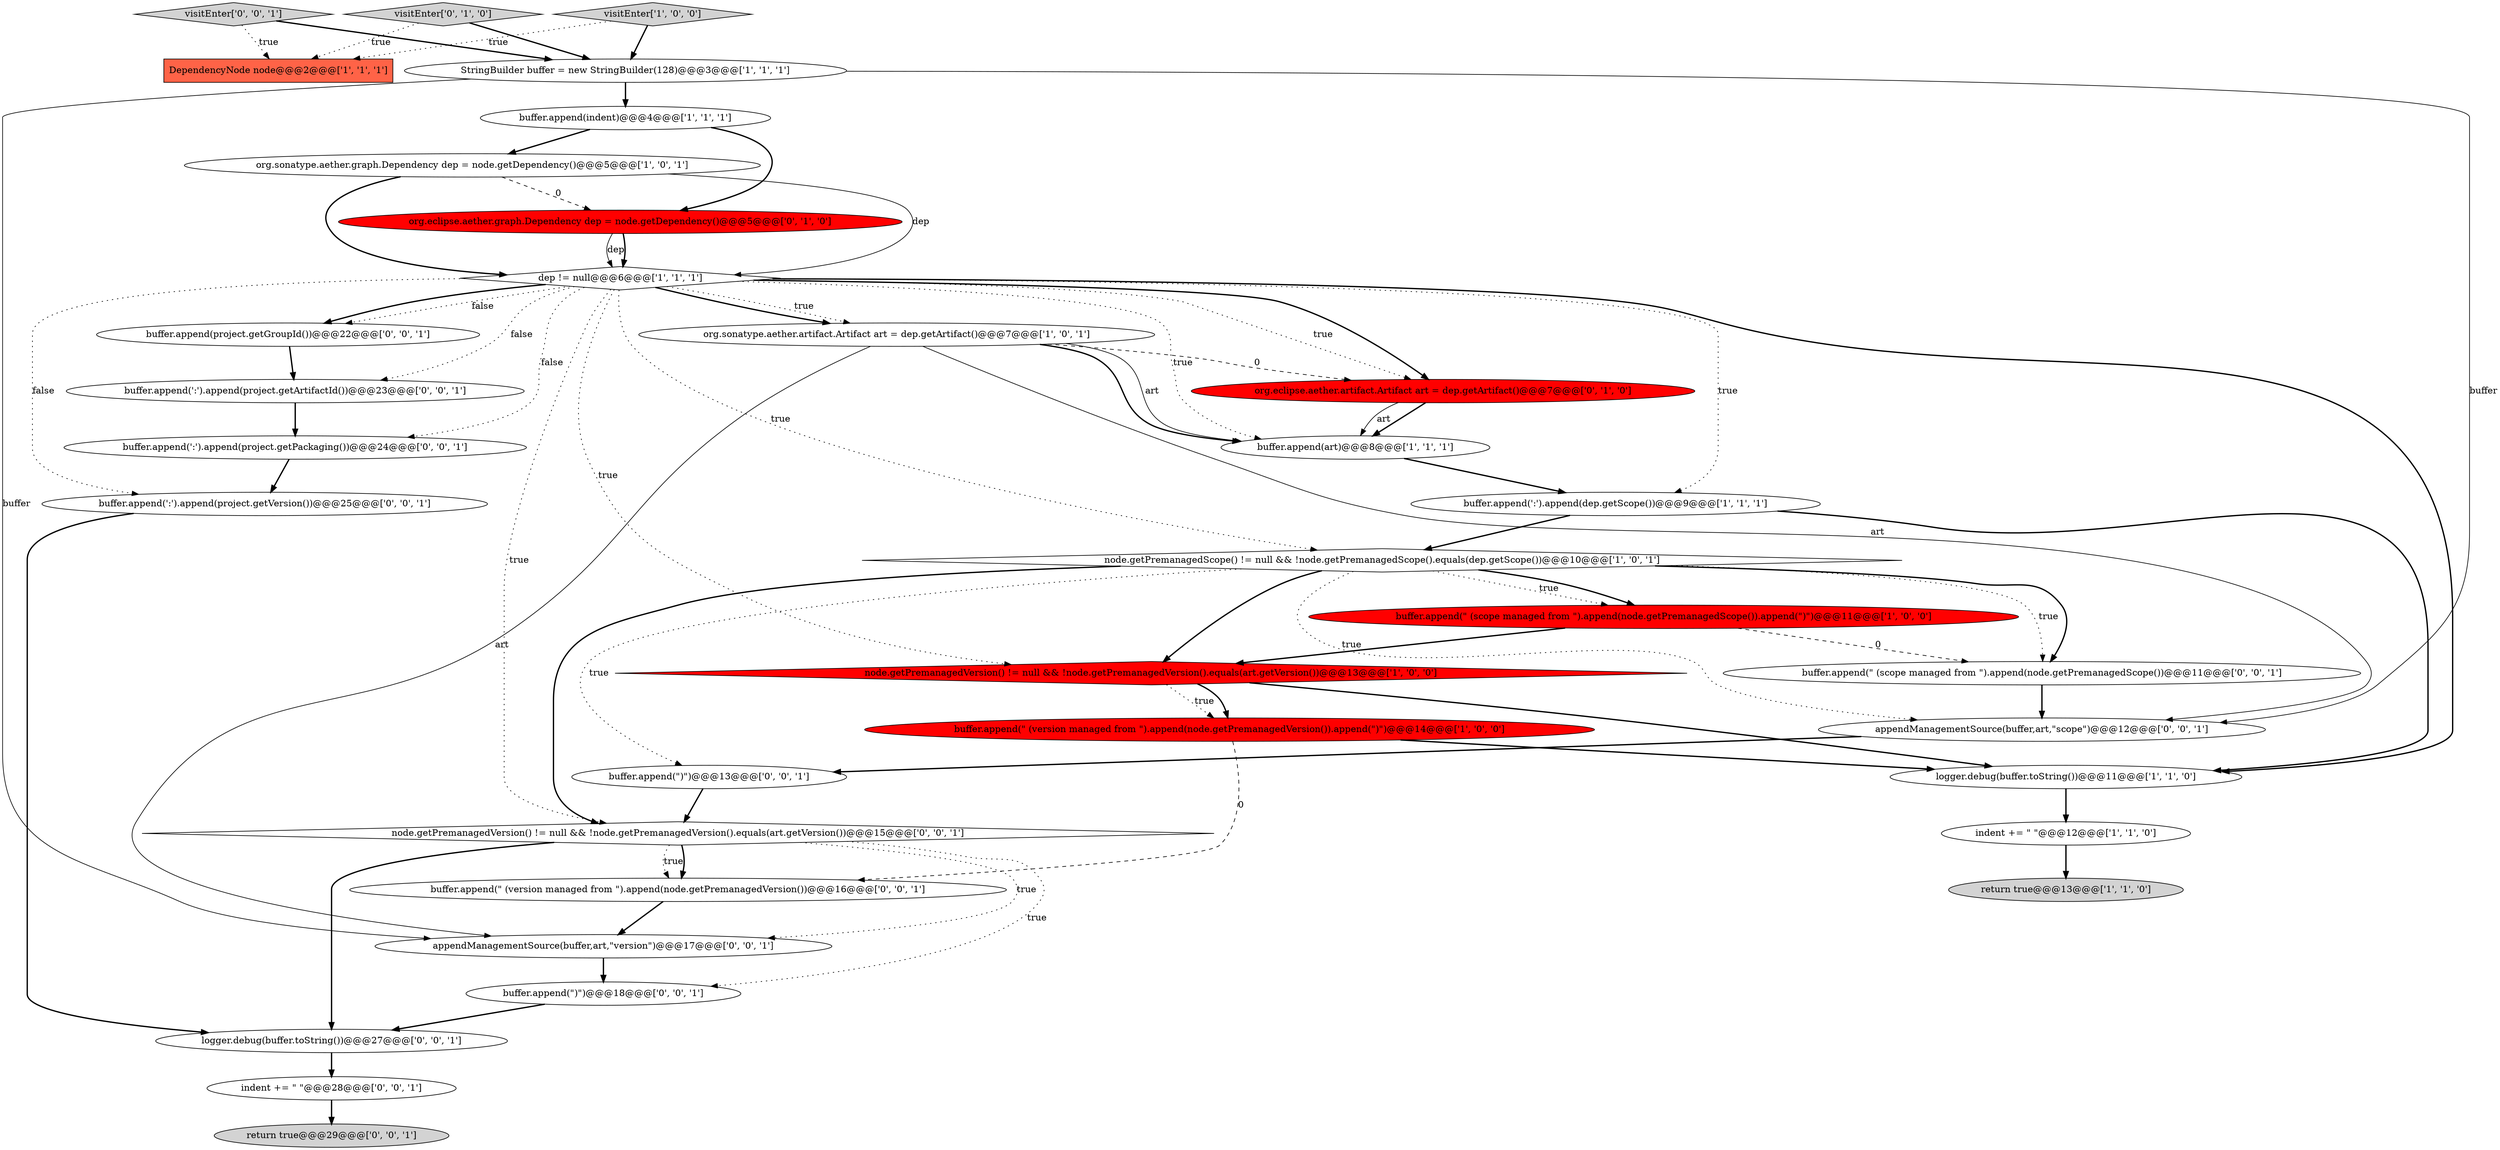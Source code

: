 digraph {
20 [style = filled, label = "appendManagementSource(buffer,art,\"scope\")@@@12@@@['0', '0', '1']", fillcolor = white, shape = ellipse image = "AAA0AAABBB3BBB"];
11 [style = filled, label = "org.sonatype.aether.graph.Dependency dep = node.getDependency()@@@5@@@['1', '0', '1']", fillcolor = white, shape = ellipse image = "AAA0AAABBB1BBB"];
22 [style = filled, label = "node.getPremanagedVersion() != null && !node.getPremanagedVersion().equals(art.getVersion())@@@15@@@['0', '0', '1']", fillcolor = white, shape = diamond image = "AAA0AAABBB3BBB"];
12 [style = filled, label = "buffer.append(\" (version managed from \").append(node.getPremanagedVersion()).append(\")\")@@@14@@@['1', '0', '0']", fillcolor = red, shape = ellipse image = "AAA1AAABBB1BBB"];
31 [style = filled, label = "indent += \" \"@@@28@@@['0', '0', '1']", fillcolor = white, shape = ellipse image = "AAA0AAABBB3BBB"];
14 [style = filled, label = "node.getPremanagedVersion() != null && !node.getPremanagedVersion().equals(art.getVersion())@@@13@@@['1', '0', '0']", fillcolor = red, shape = diamond image = "AAA1AAABBB1BBB"];
32 [style = filled, label = "buffer.append(\")\")@@@13@@@['0', '0', '1']", fillcolor = white, shape = ellipse image = "AAA0AAABBB3BBB"];
25 [style = filled, label = "return true@@@29@@@['0', '0', '1']", fillcolor = lightgray, shape = ellipse image = "AAA0AAABBB3BBB"];
26 [style = filled, label = "visitEnter['0', '0', '1']", fillcolor = lightgray, shape = diamond image = "AAA0AAABBB3BBB"];
6 [style = filled, label = "logger.debug(buffer.toString())@@@11@@@['1', '1', '0']", fillcolor = white, shape = ellipse image = "AAA0AAABBB1BBB"];
4 [style = filled, label = "return true@@@13@@@['1', '1', '0']", fillcolor = lightgray, shape = ellipse image = "AAA0AAABBB1BBB"];
10 [style = filled, label = "DependencyNode node@@@2@@@['1', '1', '1']", fillcolor = tomato, shape = box image = "AAA0AAABBB1BBB"];
33 [style = filled, label = "buffer.append(\" (scope managed from \").append(node.getPremanagedScope())@@@11@@@['0', '0', '1']", fillcolor = white, shape = ellipse image = "AAA0AAABBB3BBB"];
9 [style = filled, label = "visitEnter['1', '0', '0']", fillcolor = lightgray, shape = diamond image = "AAA0AAABBB1BBB"];
3 [style = filled, label = "org.sonatype.aether.artifact.Artifact art = dep.getArtifact()@@@7@@@['1', '0', '1']", fillcolor = white, shape = ellipse image = "AAA0AAABBB1BBB"];
2 [style = filled, label = "indent += \" \"@@@12@@@['1', '1', '0']", fillcolor = white, shape = ellipse image = "AAA0AAABBB1BBB"];
13 [style = filled, label = "node.getPremanagedScope() != null && !node.getPremanagedScope().equals(dep.getScope())@@@10@@@['1', '0', '1']", fillcolor = white, shape = diamond image = "AAA0AAABBB1BBB"];
7 [style = filled, label = "buffer.append(indent)@@@4@@@['1', '1', '1']", fillcolor = white, shape = ellipse image = "AAA0AAABBB1BBB"];
29 [style = filled, label = "buffer.append(\" (version managed from \").append(node.getPremanagedVersion())@@@16@@@['0', '0', '1']", fillcolor = white, shape = ellipse image = "AAA0AAABBB3BBB"];
24 [style = filled, label = "buffer.append(':').append(project.getVersion())@@@25@@@['0', '0', '1']", fillcolor = white, shape = ellipse image = "AAA0AAABBB3BBB"];
27 [style = filled, label = "buffer.append(':').append(project.getPackaging())@@@24@@@['0', '0', '1']", fillcolor = white, shape = ellipse image = "AAA0AAABBB3BBB"];
28 [style = filled, label = "logger.debug(buffer.toString())@@@27@@@['0', '0', '1']", fillcolor = white, shape = ellipse image = "AAA0AAABBB3BBB"];
8 [style = filled, label = "StringBuilder buffer = new StringBuilder(128)@@@3@@@['1', '1', '1']", fillcolor = white, shape = ellipse image = "AAA0AAABBB1BBB"];
5 [style = filled, label = "buffer.append(\" (scope managed from \").append(node.getPremanagedScope()).append(\")\")@@@11@@@['1', '0', '0']", fillcolor = red, shape = ellipse image = "AAA1AAABBB1BBB"];
30 [style = filled, label = "appendManagementSource(buffer,art,\"version\")@@@17@@@['0', '0', '1']", fillcolor = white, shape = ellipse image = "AAA0AAABBB3BBB"];
19 [style = filled, label = "buffer.append(':').append(project.getArtifactId())@@@23@@@['0', '0', '1']", fillcolor = white, shape = ellipse image = "AAA0AAABBB3BBB"];
15 [style = filled, label = "buffer.append(art)@@@8@@@['1', '1', '1']", fillcolor = white, shape = ellipse image = "AAA0AAABBB1BBB"];
16 [style = filled, label = "org.eclipse.aether.artifact.Artifact art = dep.getArtifact()@@@7@@@['0', '1', '0']", fillcolor = red, shape = ellipse image = "AAA1AAABBB2BBB"];
21 [style = filled, label = "buffer.append(\")\")@@@18@@@['0', '0', '1']", fillcolor = white, shape = ellipse image = "AAA0AAABBB3BBB"];
23 [style = filled, label = "buffer.append(project.getGroupId())@@@22@@@['0', '0', '1']", fillcolor = white, shape = ellipse image = "AAA0AAABBB3BBB"];
17 [style = filled, label = "visitEnter['0', '1', '0']", fillcolor = lightgray, shape = diamond image = "AAA0AAABBB2BBB"];
1 [style = filled, label = "buffer.append(':').append(dep.getScope())@@@9@@@['1', '1', '1']", fillcolor = white, shape = ellipse image = "AAA0AAABBB1BBB"];
0 [style = filled, label = "dep != null@@@6@@@['1', '1', '1']", fillcolor = white, shape = diamond image = "AAA0AAABBB1BBB"];
18 [style = filled, label = "org.eclipse.aether.graph.Dependency dep = node.getDependency()@@@5@@@['0', '1', '0']", fillcolor = red, shape = ellipse image = "AAA1AAABBB2BBB"];
0->3 [style = bold, label=""];
17->8 [style = bold, label=""];
16->15 [style = bold, label=""];
24->28 [style = bold, label=""];
0->16 [style = bold, label=""];
32->22 [style = bold, label=""];
3->15 [style = solid, label="art"];
0->24 [style = dotted, label="false"];
7->11 [style = bold, label=""];
31->25 [style = bold, label=""];
22->29 [style = dotted, label="true"];
0->13 [style = dotted, label="true"];
33->20 [style = bold, label=""];
14->12 [style = dotted, label="true"];
29->30 [style = bold, label=""];
0->6 [style = bold, label=""];
16->15 [style = solid, label="art"];
0->15 [style = dotted, label="true"];
28->31 [style = bold, label=""];
13->20 [style = dotted, label="true"];
22->29 [style = bold, label=""];
20->32 [style = bold, label=""];
11->0 [style = solid, label="dep"];
22->28 [style = bold, label=""];
3->15 [style = bold, label=""];
26->8 [style = bold, label=""];
13->5 [style = dotted, label="true"];
3->20 [style = solid, label="art"];
5->14 [style = bold, label=""];
22->21 [style = dotted, label="true"];
9->8 [style = bold, label=""];
12->6 [style = bold, label=""];
2->4 [style = bold, label=""];
0->23 [style = dotted, label="false"];
1->13 [style = bold, label=""];
8->7 [style = bold, label=""];
21->28 [style = bold, label=""];
0->22 [style = dotted, label="true"];
6->2 [style = bold, label=""];
13->32 [style = dotted, label="true"];
17->10 [style = dotted, label="true"];
8->20 [style = solid, label="buffer"];
30->21 [style = bold, label=""];
11->0 [style = bold, label=""];
1->6 [style = bold, label=""];
0->23 [style = bold, label=""];
13->33 [style = dotted, label="true"];
11->18 [style = dashed, label="0"];
26->10 [style = dotted, label="true"];
23->19 [style = bold, label=""];
14->12 [style = bold, label=""];
19->27 [style = bold, label=""];
3->30 [style = solid, label="art"];
0->19 [style = dotted, label="false"];
5->33 [style = dashed, label="0"];
12->29 [style = dashed, label="0"];
13->5 [style = bold, label=""];
7->18 [style = bold, label=""];
8->30 [style = solid, label="buffer"];
18->0 [style = solid, label="dep"];
0->14 [style = dotted, label="true"];
27->24 [style = bold, label=""];
13->22 [style = bold, label=""];
0->3 [style = dotted, label="true"];
0->16 [style = dotted, label="true"];
22->30 [style = dotted, label="true"];
13->33 [style = bold, label=""];
9->10 [style = dotted, label="true"];
13->14 [style = bold, label=""];
14->6 [style = bold, label=""];
18->0 [style = bold, label=""];
0->27 [style = dotted, label="false"];
3->16 [style = dashed, label="0"];
0->1 [style = dotted, label="true"];
15->1 [style = bold, label=""];
}
